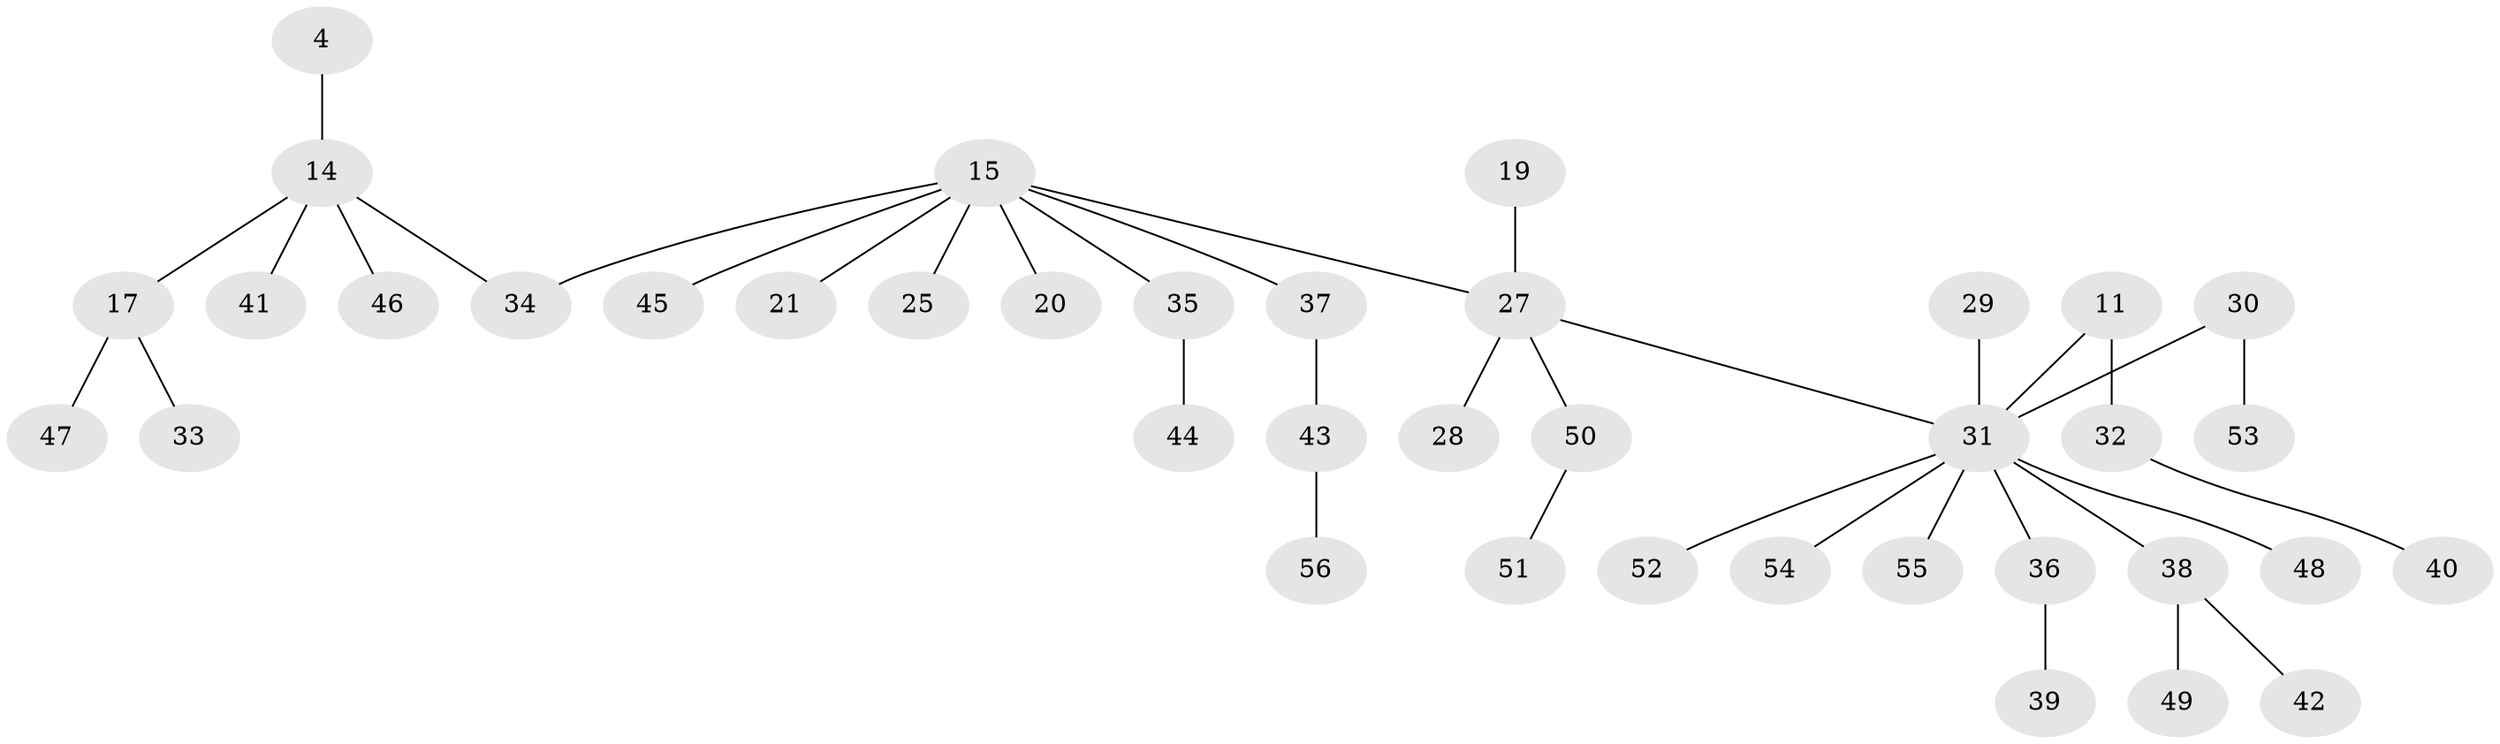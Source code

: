 // original degree distribution, {3: 0.17857142857142858, 4: 0.08928571428571429, 1: 0.48214285714285715, 2: 0.23214285714285715, 7: 0.017857142857142856}
// Generated by graph-tools (version 1.1) at 2025/55/03/04/25 21:55:52]
// undirected, 39 vertices, 38 edges
graph export_dot {
graph [start="1"]
  node [color=gray90,style=filled];
  4;
  11;
  14 [super="+3"];
  15 [super="+13"];
  17 [super="+12"];
  19;
  20;
  21;
  25;
  27 [super="+18"];
  28;
  29;
  30;
  31 [super="+16"];
  32;
  33;
  34 [super="+1"];
  35 [super="+23+22+26"];
  36;
  37;
  38 [super="+24"];
  39;
  40;
  41;
  42;
  43;
  44;
  45;
  46;
  47;
  48;
  49;
  50;
  51;
  52;
  53;
  54;
  55;
  56;
  4 -- 14;
  11 -- 32;
  11 -- 31;
  14 -- 41;
  14 -- 46;
  14 -- 34;
  14 -- 17;
  15 -- 20;
  15 -- 21;
  15 -- 45;
  15 -- 34;
  15 -- 37;
  15 -- 25;
  15 -- 27;
  15 -- 35;
  17 -- 47;
  17 -- 33;
  19 -- 27;
  27 -- 50;
  27 -- 28;
  27 -- 31;
  29 -- 31;
  30 -- 53;
  30 -- 31;
  31 -- 48;
  31 -- 54;
  31 -- 36;
  31 -- 38;
  31 -- 52;
  31 -- 55;
  32 -- 40;
  35 -- 44;
  36 -- 39;
  37 -- 43;
  38 -- 42;
  38 -- 49;
  43 -- 56;
  50 -- 51;
}
